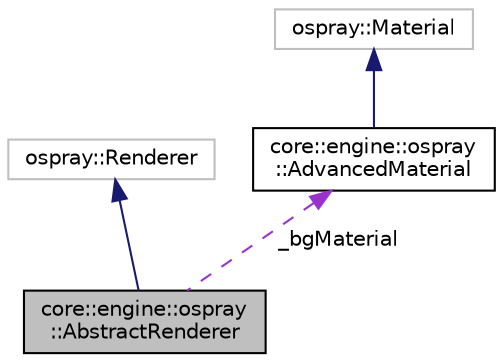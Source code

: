 digraph "core::engine::ospray::AbstractRenderer"
{
 // LATEX_PDF_SIZE
  edge [fontname="Helvetica",fontsize="10",labelfontname="Helvetica",labelfontsize="10"];
  node [fontname="Helvetica",fontsize="10",shape=record];
  Node1 [label="core::engine::ospray\l::AbstractRenderer",height=0.2,width=0.4,color="black", fillcolor="grey75", style="filled", fontcolor="black",tooltip=" "];
  Node2 -> Node1 [dir="back",color="midnightblue",fontsize="10",style="solid",fontname="Helvetica"];
  Node2 [label="ospray::Renderer",height=0.2,width=0.4,color="grey75", fillcolor="white", style="filled",tooltip=" "];
  Node3 -> Node1 [dir="back",color="darkorchid3",fontsize="10",style="dashed",label=" _bgMaterial" ,fontname="Helvetica"];
  Node3 [label="core::engine::ospray\l::AdvancedMaterial",height=0.2,width=0.4,color="black", fillcolor="white", style="filled",URL="$db/da7/structcore_1_1engine_1_1ospray_1_1AdvancedMaterial.html",tooltip=" "];
  Node4 -> Node3 [dir="back",color="midnightblue",fontsize="10",style="solid",fontname="Helvetica"];
  Node4 [label="ospray::Material",height=0.2,width=0.4,color="grey75", fillcolor="white", style="filled",tooltip=" "];
}
